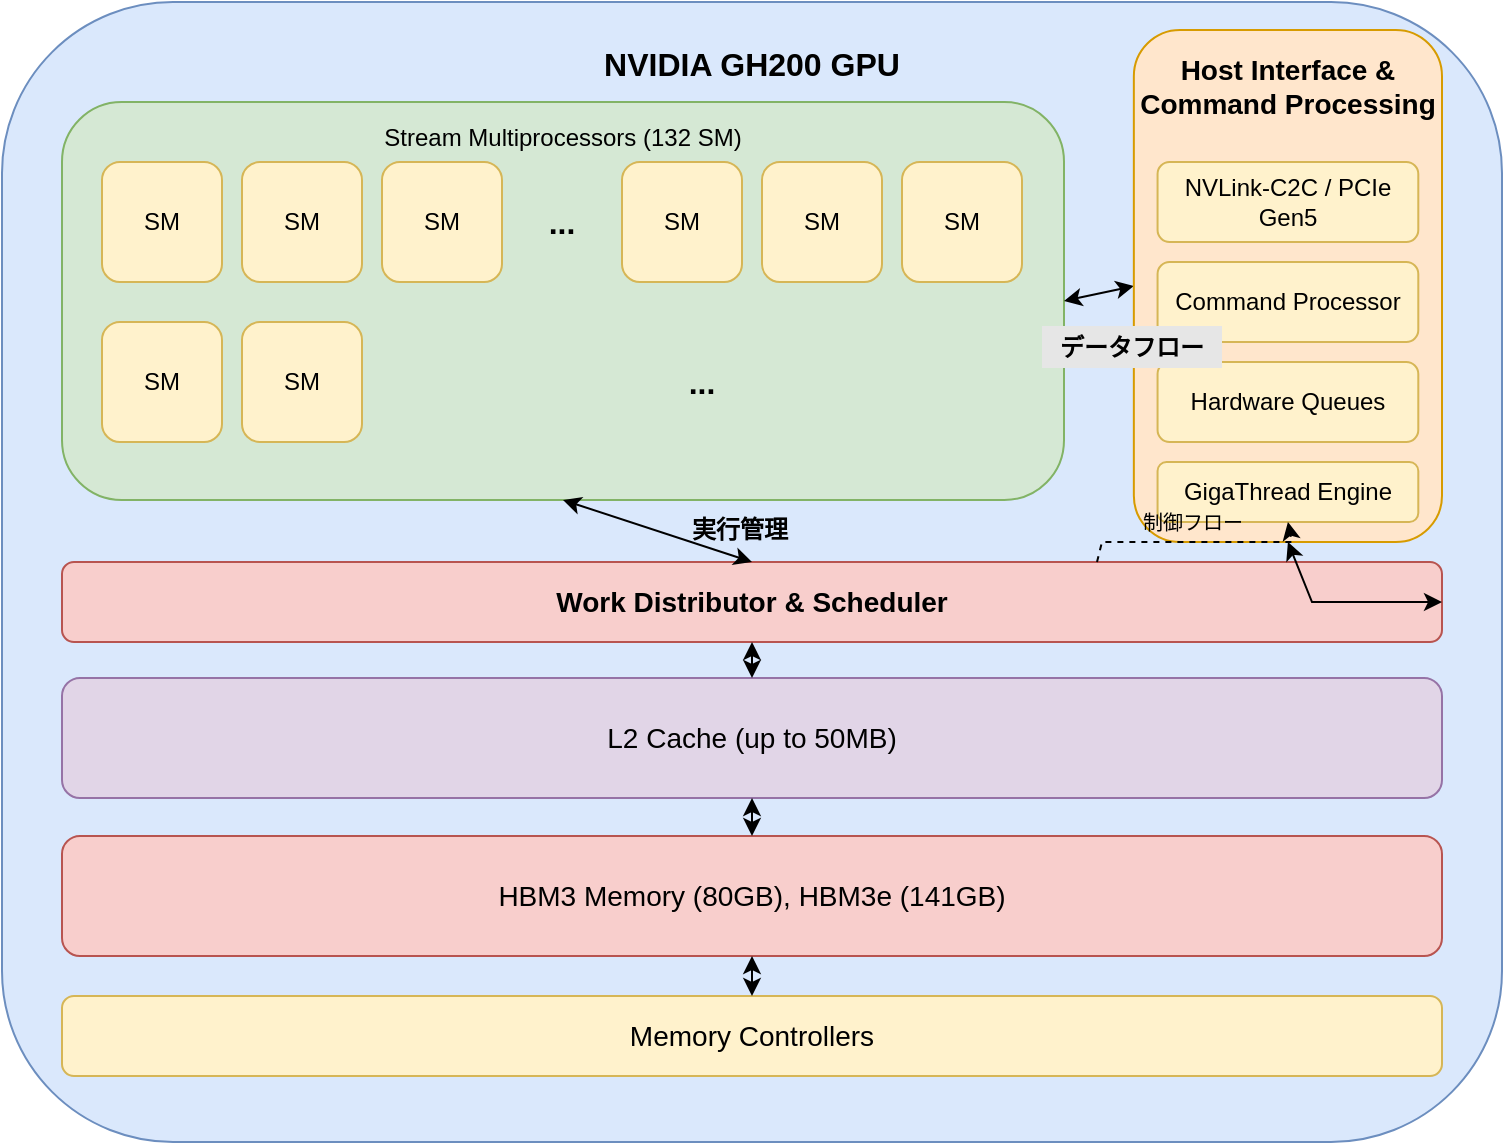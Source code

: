 <mxfile>
    <diagram id="GH200_Architecture" name="GH200 GPU Architecture">
        <mxGraphModel dx="964" dy="644" grid="0" gridSize="10" guides="1" tooltips="1" connect="1" arrows="1" fold="1" page="1" pageScale="1" pageWidth="850" pageHeight="1100" background="#ffffff" math="0" shadow="0">
            <root>
                <mxCell id="0"/>
                <mxCell id="1" parent="0"/>
                <mxCell id="2" value="NVIDIA GH200 GPU" style="rounded=1;whiteSpace=wrap;html=1;fillColor=#dae8fc;strokeColor=#6c8ebf;fontSize=16;fontStyle=1;verticalAlign=top;spacingTop=15;shadow=0;glass=0;" parent="1" vertex="1">
                    <mxGeometry x="50" y="50" width="750" height="570" as="geometry"/>
                </mxCell>
                <mxCell id="3" value="Stream Multiprocessors (132 SM)" style="rounded=1;whiteSpace=wrap;html=1;fillColor=#d5e8d4;strokeColor=#82b366;fontSize:14;verticalAlign=top;align=center;spacingTop=4;" parent="1" vertex="1">
                    <mxGeometry x="80" y="100" width="501" height="199" as="geometry"/>
                </mxCell>
                <mxCell id="4" value="SM" style="rounded=1;whiteSpace=wrap;html=1;fillColor=#fff2cc;strokeColor=#d6b656;fontSize=12;" parent="1" vertex="1">
                    <mxGeometry x="100" y="130" width="60" height="60" as="geometry"/>
                </mxCell>
                <mxCell id="5" value="SM" style="rounded=1;whiteSpace=wrap;html=1;fillColor=#fff2cc;strokeColor=#d6b656;fontSize=12;" parent="1" vertex="1">
                    <mxGeometry x="170" y="130" width="60" height="60" as="geometry"/>
                </mxCell>
                <mxCell id="6" value="SM" style="rounded=1;whiteSpace=wrap;html=1;fillColor=#fff2cc;strokeColor=#d6b656;fontSize=12;" parent="1" vertex="1">
                    <mxGeometry x="240" y="130" width="60" height="60" as="geometry"/>
                </mxCell>
                <mxCell id="7" value="..." style="text;html=1;strokeColor=none;fillColor=none;align=center;verticalAlign=middle;whiteSpace=wrap;rounded=0;fontSize=16;fontStyle=1" parent="1" vertex="1">
                    <mxGeometry x="310" y="145" width="40" height="30" as="geometry"/>
                </mxCell>
                <mxCell id="8" value="SM" style="rounded=1;whiteSpace=wrap;html=1;fillColor=#fff2cc;strokeColor=#d6b656;fontSize=12;" parent="1" vertex="1">
                    <mxGeometry x="360" y="130" width="60" height="60" as="geometry"/>
                </mxCell>
                <mxCell id="9" value="SM" style="rounded=1;whiteSpace=wrap;html=1;fillColor=#fff2cc;strokeColor=#d6b656;fontSize=12;" parent="1" vertex="1">
                    <mxGeometry x="430" y="130" width="60" height="60" as="geometry"/>
                </mxCell>
                <mxCell id="10" value="SM" style="rounded=1;whiteSpace=wrap;html=1;fillColor=#fff2cc;strokeColor=#d6b656;fontSize=12;" parent="1" vertex="1">
                    <mxGeometry x="500" y="130" width="60" height="60" as="geometry"/>
                </mxCell>
                <mxCell id="11" value="SM" style="rounded=1;whiteSpace=wrap;html=1;fillColor=#fff2cc;strokeColor=#d6b656;fontSize=12;" parent="1" vertex="1">
                    <mxGeometry x="100" y="210" width="60" height="60" as="geometry"/>
                </mxCell>
                <mxCell id="12" value="SM" style="rounded=1;whiteSpace=wrap;html=1;fillColor=#fff2cc;strokeColor=#d6b656;fontSize=12;" parent="1" vertex="1">
                    <mxGeometry x="170" y="210" width="60" height="60" as="geometry"/>
                </mxCell>
                <mxCell id="13" value="..." style="text;html=1;strokeColor=none;fillColor=none;align=center;verticalAlign=middle;whiteSpace=wrap;rounded=0;fontSize=16;fontStyle=1" parent="1" vertex="1">
                    <mxGeometry x="240" y="225" width="320" height="30" as="geometry"/>
                </mxCell>
                <mxCell id="104" value="Work Distributor &amp; Scheduler" style="rounded=1;whiteSpace=wrap;html=1;fillColor=#f8cecc;strokeColor=#b85450;fontSize=14;fontStyle=1;verticalAlign=middle;" parent="1" vertex="1">
                    <mxGeometry x="80" y="330" width="690" height="40" as="geometry"/>
                </mxCell>
                <mxCell id="14" value="L2 Cache (up to 50MB)" style="rounded=1;whiteSpace=wrap;html=1;fillColor=#e1d5e7;strokeColor=#9673a6;fontSize=14;" parent="1" vertex="1">
                    <mxGeometry x="80" y="388" width="690" height="60" as="geometry"/>
                </mxCell>
                <mxCell id="15" value="HBM3 Memory (80GB), HBM3e (141GB)" style="rounded=1;whiteSpace=wrap;html=1;fillColor=#f8cecc;strokeColor=#b85450;fontSize=14;" parent="1" vertex="1">
                    <mxGeometry x="80" y="467" width="690" height="60" as="geometry"/>
                </mxCell>
                <mxCell id="17" value="Memory Controllers" style="rounded=1;whiteSpace=wrap;html=1;fillColor=#fff2cc;strokeColor=#d6b656;fontSize=14;" parent="1" vertex="1">
                    <mxGeometry x="80" y="547" width="690" height="40" as="geometry"/>
                </mxCell>
                <mxCell id="18" value="" style="endArrow=classic;startArrow=classic;html=1;rounded=0;exitX=0.5;exitY=0;exitDx=0;exitDy=0;entryX=0.5;entryY=1;entryDx=0;entryDy=0;" parent="1" source="104" target="3" edge="1">
                    <mxGeometry width="50" height="50" relative="1" as="geometry">
                        <mxPoint x="425" y="340" as="sourcePoint"/>
                        <mxPoint x="350" y="320" as="targetPoint"/>
                    </mxGeometry>
                </mxCell>
                <mxCell id="105" value="" style="endArrow=classic;startArrow=classic;html=1;rounded=0;exitX=0.5;exitY=0;exitDx=0;exitDy=0;entryX=0.5;entryY=1;entryDx=0;entryDy=0;" parent="1" source="14" target="104" edge="1">
                    <mxGeometry width="50" height="50" relative="1" as="geometry">
                        <mxPoint x="400" y="430" as="sourcePoint"/>
                        <mxPoint x="450" y="380" as="targetPoint"/>
                    </mxGeometry>
                </mxCell>
                <mxCell id="19" value="" style="endArrow=classic;startArrow=classic;html=1;rounded=0;exitX=0.5;exitY=0;exitDx=0;exitDy=0;entryX=0.5;entryY=1;entryDx=0;entryDy=0;" parent="1" source="15" target="14" edge="1">
                    <mxGeometry width="50" height="50" relative="1" as="geometry">
                        <mxPoint x="400" y="430" as="sourcePoint"/>
                        <mxPoint x="450" y="380" as="targetPoint"/>
                    </mxGeometry>
                </mxCell>
                <mxCell id="20" value="" style="endArrow=classic;startArrow=classic;html=1;rounded=0;exitX=0.5;exitY=0;exitDx=0;exitDy=0;entryX=0.5;entryY=1;entryDx=0;entryDy=0;" parent="1" source="17" target="15" edge="1">
                    <mxGeometry width="50" height="50" relative="1" as="geometry">
                        <mxPoint x="400" y="500" as="sourcePoint"/>
                        <mxPoint x="450" y="450" as="targetPoint"/>
                    </mxGeometry>
                </mxCell>
                <mxCell id="21" value="" style="endArrow=classic;startArrow=classic;html=1;rounded=0;exitX=1;exitY=0.5;exitDx=0;exitDy=0;entryX=0;entryY=0.5;entryDx=0;entryDy=0;" parent="1" source="3" target="100" edge="1">
                    <mxGeometry width="50" height="50" relative="1" as="geometry">
                        <mxPoint x="600" y="250" as="sourcePoint"/>
                        <mxPoint x="640" y="210" as="targetPoint"/>
                    </mxGeometry>
                </mxCell>
                <mxCell id="106" value="" style="endArrow=classic;startArrow=classic;html=1;rounded=0;exitX=0.5;exitY=1;exitDx=0;exitDy=0;entryX=1;entryY=0.5;entryDx=0;entryDy=0;" parent="1" source="100" target="104" edge="1">
                    <mxGeometry width="50" height="50" relative="1" as="geometry">
                        <mxPoint x="400" y="430" as="sourcePoint"/>
                        <mxPoint x="450" y="380" as="targetPoint"/>
                        <Array as="points">
                            <mxPoint x="705" y="350"/>
                        </Array>
                    </mxGeometry>
                </mxCell>
                <mxCell id="110" value="実行管理" style="text;html=1;strokeColor=none;fillColor=none;align=center;verticalAlign=middle;whiteSpace=wrap;rounded=0;fontSize=12;fontStyle=1" parent="1" vertex="1">
                    <mxGeometry x="374" y="299" width="90" height="30" as="geometry"/>
                </mxCell>
                <mxCell id="111" value="" style="group" vertex="1" connectable="0" parent="1">
                    <mxGeometry x="610" y="64" width="160" height="256" as="geometry"/>
                </mxCell>
                <mxCell id="100" value="Host Interface &amp; Command Processing" style="rounded=1;whiteSpace=wrap;html=1;fillColor=#ffe6cc;strokeColor=#d79b00;fontSize=14;fontStyle=1;verticalAlign=top;spacingTop=5;" parent="111" vertex="1">
                    <mxGeometry x="5.926" width="154.074" height="256" as="geometry"/>
                </mxCell>
                <mxCell id="16" value="NVLink-C2C / PCIe Gen5" style="rounded=1;whiteSpace=wrap;html=1;fillColor=#fff2cc;strokeColor=#d6b656;fontSize=12;" parent="111" vertex="1">
                    <mxGeometry x="17.778" y="66" width="130.37" height="40" as="geometry"/>
                </mxCell>
                <mxCell id="101" value="Command Processor" style="rounded=1;whiteSpace=wrap;html=1;fillColor=#fff2cc;strokeColor=#d6b656;fontSize=12;" parent="111" vertex="1">
                    <mxGeometry x="17.778" y="116" width="130.37" height="40" as="geometry"/>
                </mxCell>
                <mxCell id="102" value="Hardware Queues" style="rounded=1;whiteSpace=wrap;html=1;fillColor=#fff2cc;strokeColor=#d6b656;fontSize=12;" parent="111" vertex="1">
                    <mxGeometry x="17.778" y="166" width="130.37" height="40" as="geometry"/>
                </mxCell>
                <mxCell id="103" value="GigaThread Engine" style="rounded=1;whiteSpace=wrap;html=1;fillColor=#fff2cc;strokeColor=#d6b656;fontSize=12;" parent="111" vertex="1">
                    <mxGeometry x="17.778" y="216" width="130.37" height="30" as="geometry"/>
                </mxCell>
                <mxCell id="108" value="制御フロー" style="text;html=1;strokeColor=none;fillColor=none;align=center;verticalAlign=middle;whiteSpace=wrap;rounded=0;fontSize=10;" parent="111" vertex="1">
                    <mxGeometry y="236" width="71.111" height="20" as="geometry"/>
                </mxCell>
                <mxCell id="107" value="" style="endArrow=classic;html=1;rounded=0;dashed=1;entryX=0.5;entryY=1;entryDx=0;entryDy=0;exitX=0.75;exitY=0;exitDx=0;exitDy=0;" parent="1" source="104" target="103" edge="1">
                    <mxGeometry width="50" height="50" relative="1" as="geometry">
                        <mxPoint x="400" y="430" as="sourcePoint"/>
                        <mxPoint x="450" y="380" as="targetPoint"/>
                        <Array as="points">
                            <mxPoint x="600" y="320"/>
                            <mxPoint x="695" y="320"/>
                        </Array>
                    </mxGeometry>
                </mxCell>
                <mxCell id="109" value="データフロー" style="text;html=1;strokeColor=none;fillColor=#E6E6E6;align=center;verticalAlign=middle;whiteSpace=wrap;rounded=0;fontSize=12;fontStyle=1" parent="1" vertex="1">
                    <mxGeometry x="570" y="212" width="90" height="21" as="geometry"/>
                </mxCell>
            </root>
        </mxGraphModel>
    </diagram>
</mxfile>